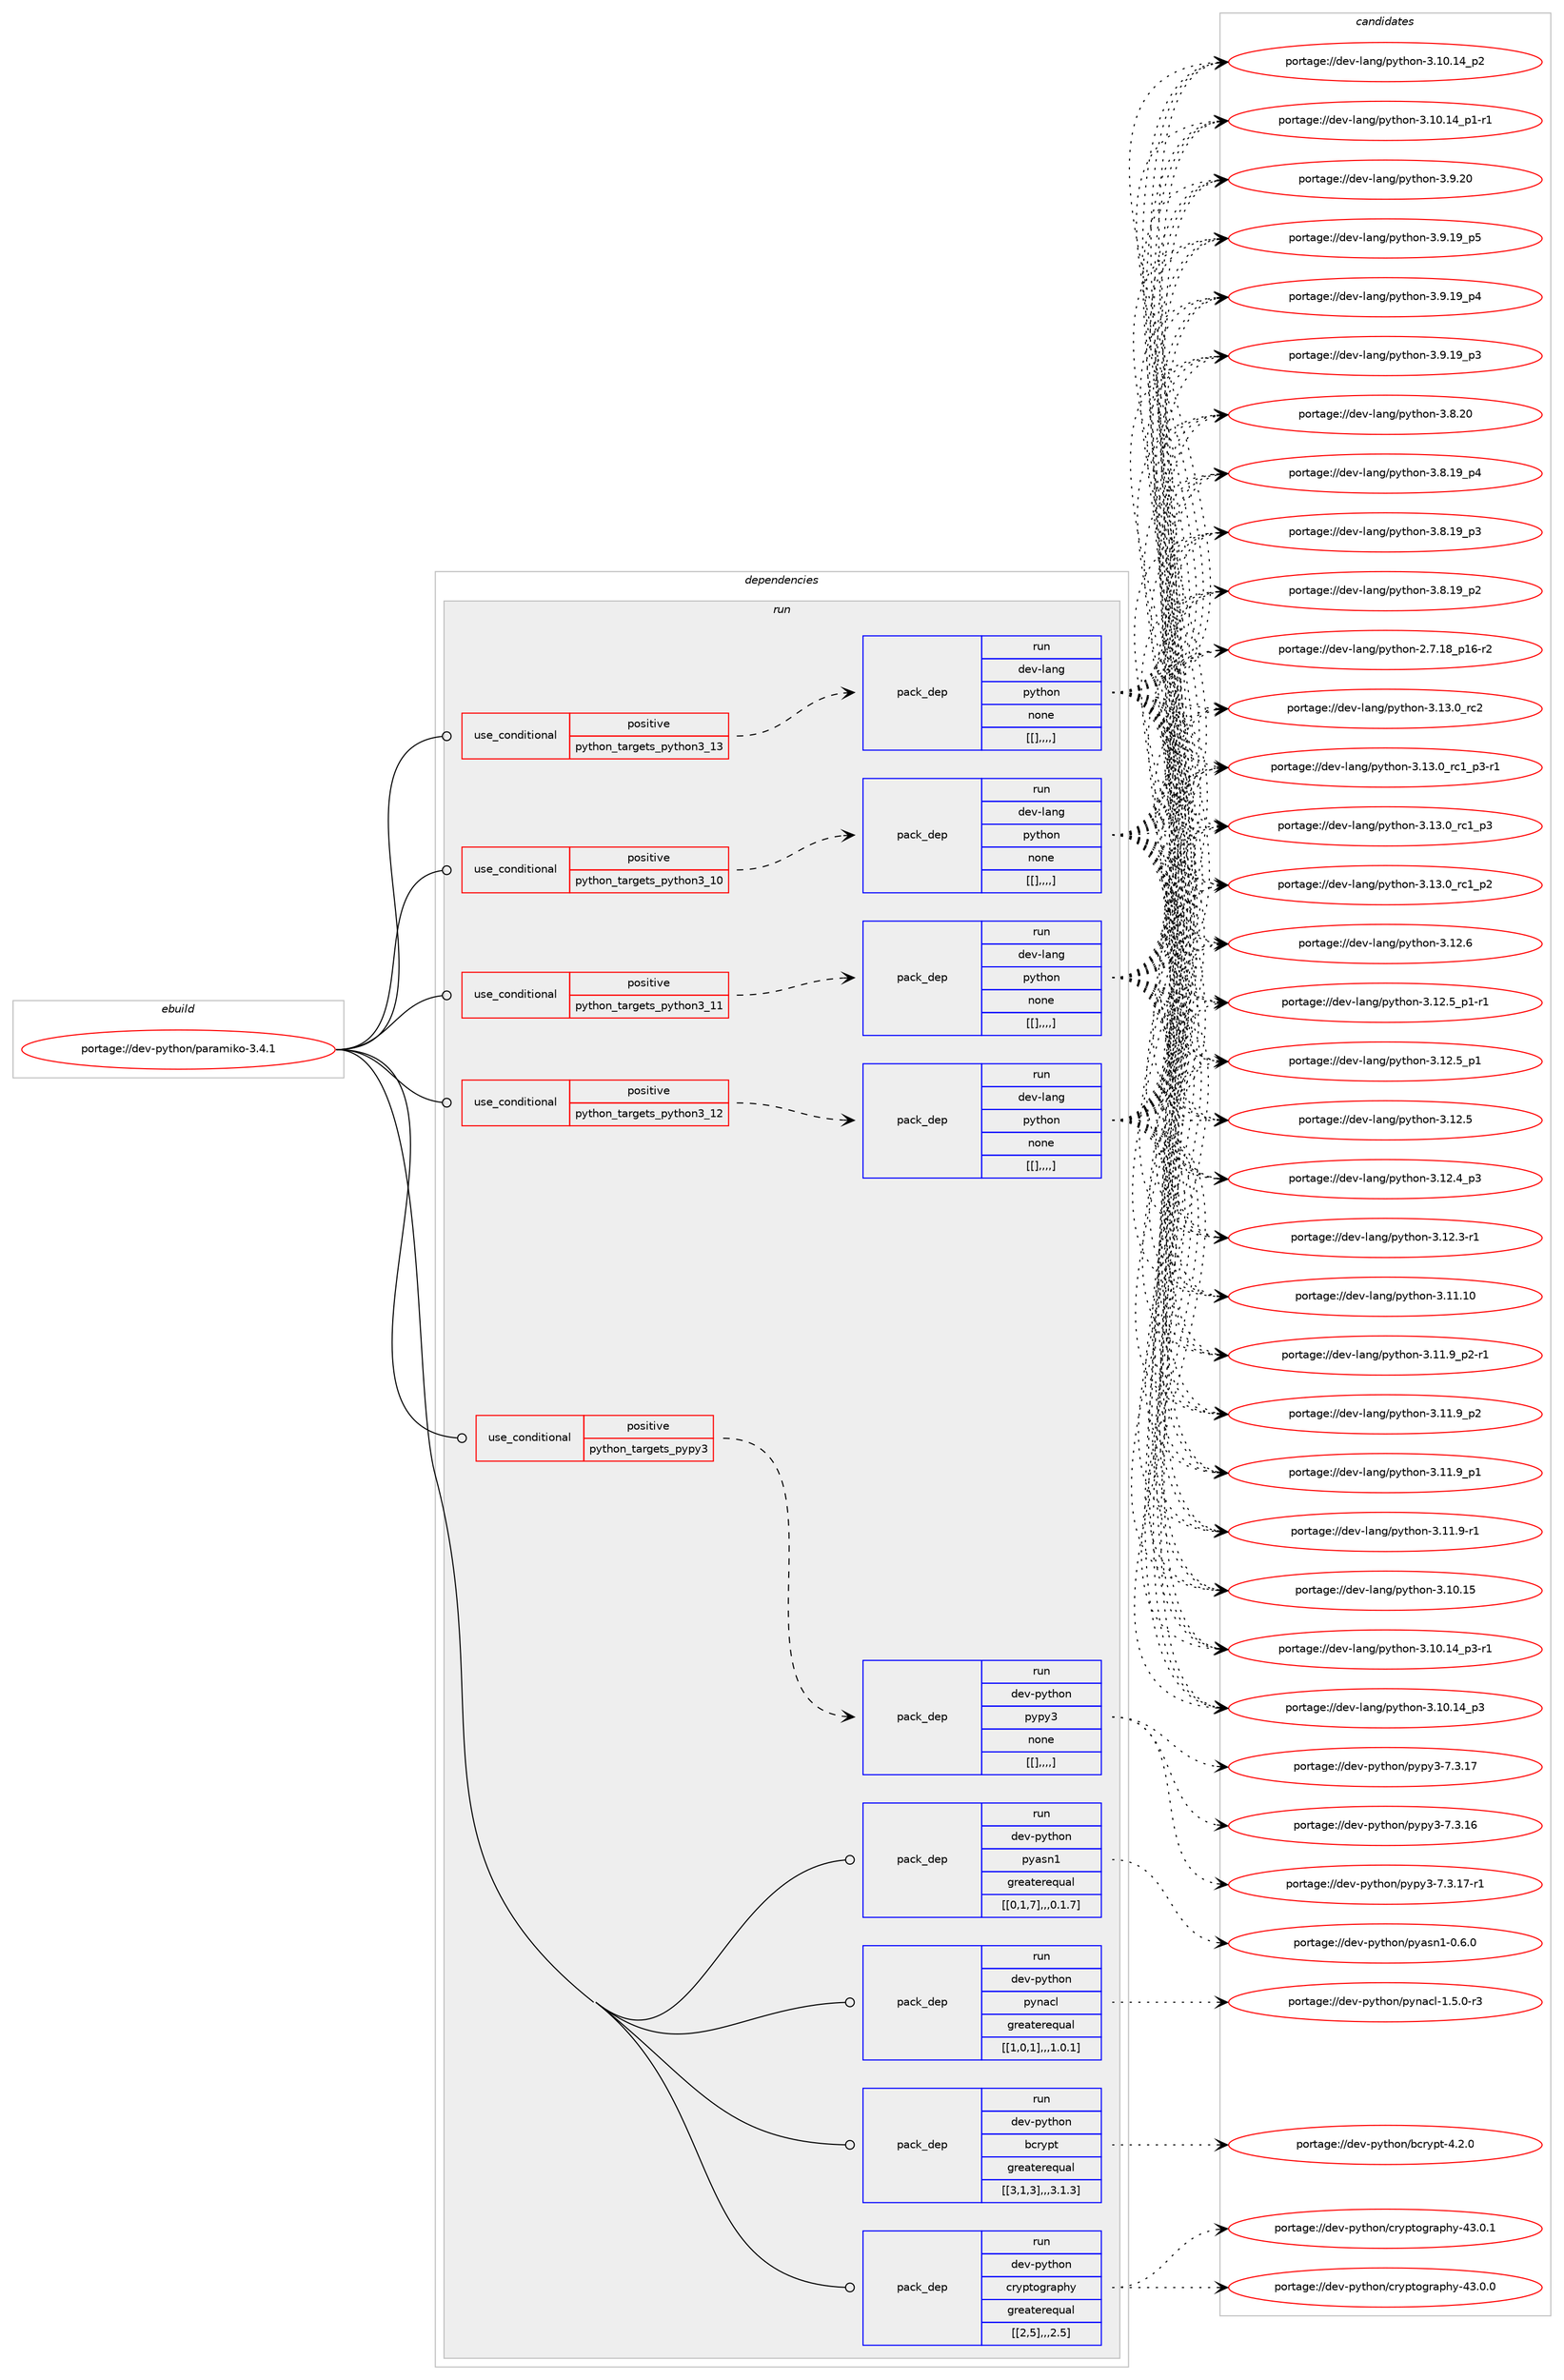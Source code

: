 digraph prolog {

# *************
# Graph options
# *************

newrank=true;
concentrate=true;
compound=true;
graph [rankdir=LR,fontname=Helvetica,fontsize=10,ranksep=1.5];#, ranksep=2.5, nodesep=0.2];
edge  [arrowhead=vee];
node  [fontname=Helvetica,fontsize=10];

# **********
# The ebuild
# **********

subgraph cluster_leftcol {
color=gray;
label=<<i>ebuild</i>>;
id [label="portage://dev-python/paramiko-3.4.1", color=red, width=4, href="../dev-python/paramiko-3.4.1.svg"];
}

# ****************
# The dependencies
# ****************

subgraph cluster_midcol {
color=gray;
label=<<i>dependencies</i>>;
subgraph cluster_compile {
fillcolor="#eeeeee";
style=filled;
label=<<i>compile</i>>;
}
subgraph cluster_compileandrun {
fillcolor="#eeeeee";
style=filled;
label=<<i>compile and run</i>>;
}
subgraph cluster_run {
fillcolor="#eeeeee";
style=filled;
label=<<i>run</i>>;
subgraph cond36353 {
dependency154744 [label=<<TABLE BORDER="0" CELLBORDER="1" CELLSPACING="0" CELLPADDING="4"><TR><TD ROWSPAN="3" CELLPADDING="10">use_conditional</TD></TR><TR><TD>positive</TD></TR><TR><TD>python_targets_pypy3</TD></TR></TABLE>>, shape=none, color=red];
subgraph pack117171 {
dependency154745 [label=<<TABLE BORDER="0" CELLBORDER="1" CELLSPACING="0" CELLPADDING="4" WIDTH="220"><TR><TD ROWSPAN="6" CELLPADDING="30">pack_dep</TD></TR><TR><TD WIDTH="110">run</TD></TR><TR><TD>dev-python</TD></TR><TR><TD>pypy3</TD></TR><TR><TD>none</TD></TR><TR><TD>[[],,,,]</TD></TR></TABLE>>, shape=none, color=blue];
}
dependency154744:e -> dependency154745:w [weight=20,style="dashed",arrowhead="vee"];
}
id:e -> dependency154744:w [weight=20,style="solid",arrowhead="odot"];
subgraph cond36354 {
dependency154746 [label=<<TABLE BORDER="0" CELLBORDER="1" CELLSPACING="0" CELLPADDING="4"><TR><TD ROWSPAN="3" CELLPADDING="10">use_conditional</TD></TR><TR><TD>positive</TD></TR><TR><TD>python_targets_python3_10</TD></TR></TABLE>>, shape=none, color=red];
subgraph pack117172 {
dependency154747 [label=<<TABLE BORDER="0" CELLBORDER="1" CELLSPACING="0" CELLPADDING="4" WIDTH="220"><TR><TD ROWSPAN="6" CELLPADDING="30">pack_dep</TD></TR><TR><TD WIDTH="110">run</TD></TR><TR><TD>dev-lang</TD></TR><TR><TD>python</TD></TR><TR><TD>none</TD></TR><TR><TD>[[],,,,]</TD></TR></TABLE>>, shape=none, color=blue];
}
dependency154746:e -> dependency154747:w [weight=20,style="dashed",arrowhead="vee"];
}
id:e -> dependency154746:w [weight=20,style="solid",arrowhead="odot"];
subgraph cond36355 {
dependency154748 [label=<<TABLE BORDER="0" CELLBORDER="1" CELLSPACING="0" CELLPADDING="4"><TR><TD ROWSPAN="3" CELLPADDING="10">use_conditional</TD></TR><TR><TD>positive</TD></TR><TR><TD>python_targets_python3_11</TD></TR></TABLE>>, shape=none, color=red];
subgraph pack117173 {
dependency154749 [label=<<TABLE BORDER="0" CELLBORDER="1" CELLSPACING="0" CELLPADDING="4" WIDTH="220"><TR><TD ROWSPAN="6" CELLPADDING="30">pack_dep</TD></TR><TR><TD WIDTH="110">run</TD></TR><TR><TD>dev-lang</TD></TR><TR><TD>python</TD></TR><TR><TD>none</TD></TR><TR><TD>[[],,,,]</TD></TR></TABLE>>, shape=none, color=blue];
}
dependency154748:e -> dependency154749:w [weight=20,style="dashed",arrowhead="vee"];
}
id:e -> dependency154748:w [weight=20,style="solid",arrowhead="odot"];
subgraph cond36356 {
dependency154750 [label=<<TABLE BORDER="0" CELLBORDER="1" CELLSPACING="0" CELLPADDING="4"><TR><TD ROWSPAN="3" CELLPADDING="10">use_conditional</TD></TR><TR><TD>positive</TD></TR><TR><TD>python_targets_python3_12</TD></TR></TABLE>>, shape=none, color=red];
subgraph pack117174 {
dependency154751 [label=<<TABLE BORDER="0" CELLBORDER="1" CELLSPACING="0" CELLPADDING="4" WIDTH="220"><TR><TD ROWSPAN="6" CELLPADDING="30">pack_dep</TD></TR><TR><TD WIDTH="110">run</TD></TR><TR><TD>dev-lang</TD></TR><TR><TD>python</TD></TR><TR><TD>none</TD></TR><TR><TD>[[],,,,]</TD></TR></TABLE>>, shape=none, color=blue];
}
dependency154750:e -> dependency154751:w [weight=20,style="dashed",arrowhead="vee"];
}
id:e -> dependency154750:w [weight=20,style="solid",arrowhead="odot"];
subgraph cond36357 {
dependency154752 [label=<<TABLE BORDER="0" CELLBORDER="1" CELLSPACING="0" CELLPADDING="4"><TR><TD ROWSPAN="3" CELLPADDING="10">use_conditional</TD></TR><TR><TD>positive</TD></TR><TR><TD>python_targets_python3_13</TD></TR></TABLE>>, shape=none, color=red];
subgraph pack117175 {
dependency154753 [label=<<TABLE BORDER="0" CELLBORDER="1" CELLSPACING="0" CELLPADDING="4" WIDTH="220"><TR><TD ROWSPAN="6" CELLPADDING="30">pack_dep</TD></TR><TR><TD WIDTH="110">run</TD></TR><TR><TD>dev-lang</TD></TR><TR><TD>python</TD></TR><TR><TD>none</TD></TR><TR><TD>[[],,,,]</TD></TR></TABLE>>, shape=none, color=blue];
}
dependency154752:e -> dependency154753:w [weight=20,style="dashed",arrowhead="vee"];
}
id:e -> dependency154752:w [weight=20,style="solid",arrowhead="odot"];
subgraph pack117176 {
dependency154754 [label=<<TABLE BORDER="0" CELLBORDER="1" CELLSPACING="0" CELLPADDING="4" WIDTH="220"><TR><TD ROWSPAN="6" CELLPADDING="30">pack_dep</TD></TR><TR><TD WIDTH="110">run</TD></TR><TR><TD>dev-python</TD></TR><TR><TD>bcrypt</TD></TR><TR><TD>greaterequal</TD></TR><TR><TD>[[3,1,3],,,3.1.3]</TD></TR></TABLE>>, shape=none, color=blue];
}
id:e -> dependency154754:w [weight=20,style="solid",arrowhead="odot"];
subgraph pack117177 {
dependency154755 [label=<<TABLE BORDER="0" CELLBORDER="1" CELLSPACING="0" CELLPADDING="4" WIDTH="220"><TR><TD ROWSPAN="6" CELLPADDING="30">pack_dep</TD></TR><TR><TD WIDTH="110">run</TD></TR><TR><TD>dev-python</TD></TR><TR><TD>cryptography</TD></TR><TR><TD>greaterequal</TD></TR><TR><TD>[[2,5],,,2.5]</TD></TR></TABLE>>, shape=none, color=blue];
}
id:e -> dependency154755:w [weight=20,style="solid",arrowhead="odot"];
subgraph pack117178 {
dependency154756 [label=<<TABLE BORDER="0" CELLBORDER="1" CELLSPACING="0" CELLPADDING="4" WIDTH="220"><TR><TD ROWSPAN="6" CELLPADDING="30">pack_dep</TD></TR><TR><TD WIDTH="110">run</TD></TR><TR><TD>dev-python</TD></TR><TR><TD>pyasn1</TD></TR><TR><TD>greaterequal</TD></TR><TR><TD>[[0,1,7],,,0.1.7]</TD></TR></TABLE>>, shape=none, color=blue];
}
id:e -> dependency154756:w [weight=20,style="solid",arrowhead="odot"];
subgraph pack117179 {
dependency154757 [label=<<TABLE BORDER="0" CELLBORDER="1" CELLSPACING="0" CELLPADDING="4" WIDTH="220"><TR><TD ROWSPAN="6" CELLPADDING="30">pack_dep</TD></TR><TR><TD WIDTH="110">run</TD></TR><TR><TD>dev-python</TD></TR><TR><TD>pynacl</TD></TR><TR><TD>greaterequal</TD></TR><TR><TD>[[1,0,1],,,1.0.1]</TD></TR></TABLE>>, shape=none, color=blue];
}
id:e -> dependency154757:w [weight=20,style="solid",arrowhead="odot"];
}
}

# **************
# The candidates
# **************

subgraph cluster_choices {
rank=same;
color=gray;
label=<<i>candidates</i>>;

subgraph choice117171 {
color=black;
nodesep=1;
choice100101118451121211161041111104711212111212151455546514649554511449 [label="portage://dev-python/pypy3-7.3.17-r1", color=red, width=4,href="../dev-python/pypy3-7.3.17-r1.svg"];
choice10010111845112121116104111110471121211121215145554651464955 [label="portage://dev-python/pypy3-7.3.17", color=red, width=4,href="../dev-python/pypy3-7.3.17.svg"];
choice10010111845112121116104111110471121211121215145554651464954 [label="portage://dev-python/pypy3-7.3.16", color=red, width=4,href="../dev-python/pypy3-7.3.16.svg"];
dependency154745:e -> choice100101118451121211161041111104711212111212151455546514649554511449:w [style=dotted,weight="100"];
dependency154745:e -> choice10010111845112121116104111110471121211121215145554651464955:w [style=dotted,weight="100"];
dependency154745:e -> choice10010111845112121116104111110471121211121215145554651464954:w [style=dotted,weight="100"];
}
subgraph choice117172 {
color=black;
nodesep=1;
choice10010111845108971101034711212111610411111045514649514648951149950 [label="portage://dev-lang/python-3.13.0_rc2", color=red, width=4,href="../dev-lang/python-3.13.0_rc2.svg"];
choice1001011184510897110103471121211161041111104551464951464895114994995112514511449 [label="portage://dev-lang/python-3.13.0_rc1_p3-r1", color=red, width=4,href="../dev-lang/python-3.13.0_rc1_p3-r1.svg"];
choice100101118451089711010347112121116104111110455146495146489511499499511251 [label="portage://dev-lang/python-3.13.0_rc1_p3", color=red, width=4,href="../dev-lang/python-3.13.0_rc1_p3.svg"];
choice100101118451089711010347112121116104111110455146495146489511499499511250 [label="portage://dev-lang/python-3.13.0_rc1_p2", color=red, width=4,href="../dev-lang/python-3.13.0_rc1_p2.svg"];
choice10010111845108971101034711212111610411111045514649504654 [label="portage://dev-lang/python-3.12.6", color=red, width=4,href="../dev-lang/python-3.12.6.svg"];
choice1001011184510897110103471121211161041111104551464950465395112494511449 [label="portage://dev-lang/python-3.12.5_p1-r1", color=red, width=4,href="../dev-lang/python-3.12.5_p1-r1.svg"];
choice100101118451089711010347112121116104111110455146495046539511249 [label="portage://dev-lang/python-3.12.5_p1", color=red, width=4,href="../dev-lang/python-3.12.5_p1.svg"];
choice10010111845108971101034711212111610411111045514649504653 [label="portage://dev-lang/python-3.12.5", color=red, width=4,href="../dev-lang/python-3.12.5.svg"];
choice100101118451089711010347112121116104111110455146495046529511251 [label="portage://dev-lang/python-3.12.4_p3", color=red, width=4,href="../dev-lang/python-3.12.4_p3.svg"];
choice100101118451089711010347112121116104111110455146495046514511449 [label="portage://dev-lang/python-3.12.3-r1", color=red, width=4,href="../dev-lang/python-3.12.3-r1.svg"];
choice1001011184510897110103471121211161041111104551464949464948 [label="portage://dev-lang/python-3.11.10", color=red, width=4,href="../dev-lang/python-3.11.10.svg"];
choice1001011184510897110103471121211161041111104551464949465795112504511449 [label="portage://dev-lang/python-3.11.9_p2-r1", color=red, width=4,href="../dev-lang/python-3.11.9_p2-r1.svg"];
choice100101118451089711010347112121116104111110455146494946579511250 [label="portage://dev-lang/python-3.11.9_p2", color=red, width=4,href="../dev-lang/python-3.11.9_p2.svg"];
choice100101118451089711010347112121116104111110455146494946579511249 [label="portage://dev-lang/python-3.11.9_p1", color=red, width=4,href="../dev-lang/python-3.11.9_p1.svg"];
choice100101118451089711010347112121116104111110455146494946574511449 [label="portage://dev-lang/python-3.11.9-r1", color=red, width=4,href="../dev-lang/python-3.11.9-r1.svg"];
choice1001011184510897110103471121211161041111104551464948464953 [label="portage://dev-lang/python-3.10.15", color=red, width=4,href="../dev-lang/python-3.10.15.svg"];
choice100101118451089711010347112121116104111110455146494846495295112514511449 [label="portage://dev-lang/python-3.10.14_p3-r1", color=red, width=4,href="../dev-lang/python-3.10.14_p3-r1.svg"];
choice10010111845108971101034711212111610411111045514649484649529511251 [label="portage://dev-lang/python-3.10.14_p3", color=red, width=4,href="../dev-lang/python-3.10.14_p3.svg"];
choice10010111845108971101034711212111610411111045514649484649529511250 [label="portage://dev-lang/python-3.10.14_p2", color=red, width=4,href="../dev-lang/python-3.10.14_p2.svg"];
choice100101118451089711010347112121116104111110455146494846495295112494511449 [label="portage://dev-lang/python-3.10.14_p1-r1", color=red, width=4,href="../dev-lang/python-3.10.14_p1-r1.svg"];
choice10010111845108971101034711212111610411111045514657465048 [label="portage://dev-lang/python-3.9.20", color=red, width=4,href="../dev-lang/python-3.9.20.svg"];
choice100101118451089711010347112121116104111110455146574649579511253 [label="portage://dev-lang/python-3.9.19_p5", color=red, width=4,href="../dev-lang/python-3.9.19_p5.svg"];
choice100101118451089711010347112121116104111110455146574649579511252 [label="portage://dev-lang/python-3.9.19_p4", color=red, width=4,href="../dev-lang/python-3.9.19_p4.svg"];
choice100101118451089711010347112121116104111110455146574649579511251 [label="portage://dev-lang/python-3.9.19_p3", color=red, width=4,href="../dev-lang/python-3.9.19_p3.svg"];
choice10010111845108971101034711212111610411111045514656465048 [label="portage://dev-lang/python-3.8.20", color=red, width=4,href="../dev-lang/python-3.8.20.svg"];
choice100101118451089711010347112121116104111110455146564649579511252 [label="portage://dev-lang/python-3.8.19_p4", color=red, width=4,href="../dev-lang/python-3.8.19_p4.svg"];
choice100101118451089711010347112121116104111110455146564649579511251 [label="portage://dev-lang/python-3.8.19_p3", color=red, width=4,href="../dev-lang/python-3.8.19_p3.svg"];
choice100101118451089711010347112121116104111110455146564649579511250 [label="portage://dev-lang/python-3.8.19_p2", color=red, width=4,href="../dev-lang/python-3.8.19_p2.svg"];
choice100101118451089711010347112121116104111110455046554649569511249544511450 [label="portage://dev-lang/python-2.7.18_p16-r2", color=red, width=4,href="../dev-lang/python-2.7.18_p16-r2.svg"];
dependency154747:e -> choice10010111845108971101034711212111610411111045514649514648951149950:w [style=dotted,weight="100"];
dependency154747:e -> choice1001011184510897110103471121211161041111104551464951464895114994995112514511449:w [style=dotted,weight="100"];
dependency154747:e -> choice100101118451089711010347112121116104111110455146495146489511499499511251:w [style=dotted,weight="100"];
dependency154747:e -> choice100101118451089711010347112121116104111110455146495146489511499499511250:w [style=dotted,weight="100"];
dependency154747:e -> choice10010111845108971101034711212111610411111045514649504654:w [style=dotted,weight="100"];
dependency154747:e -> choice1001011184510897110103471121211161041111104551464950465395112494511449:w [style=dotted,weight="100"];
dependency154747:e -> choice100101118451089711010347112121116104111110455146495046539511249:w [style=dotted,weight="100"];
dependency154747:e -> choice10010111845108971101034711212111610411111045514649504653:w [style=dotted,weight="100"];
dependency154747:e -> choice100101118451089711010347112121116104111110455146495046529511251:w [style=dotted,weight="100"];
dependency154747:e -> choice100101118451089711010347112121116104111110455146495046514511449:w [style=dotted,weight="100"];
dependency154747:e -> choice1001011184510897110103471121211161041111104551464949464948:w [style=dotted,weight="100"];
dependency154747:e -> choice1001011184510897110103471121211161041111104551464949465795112504511449:w [style=dotted,weight="100"];
dependency154747:e -> choice100101118451089711010347112121116104111110455146494946579511250:w [style=dotted,weight="100"];
dependency154747:e -> choice100101118451089711010347112121116104111110455146494946579511249:w [style=dotted,weight="100"];
dependency154747:e -> choice100101118451089711010347112121116104111110455146494946574511449:w [style=dotted,weight="100"];
dependency154747:e -> choice1001011184510897110103471121211161041111104551464948464953:w [style=dotted,weight="100"];
dependency154747:e -> choice100101118451089711010347112121116104111110455146494846495295112514511449:w [style=dotted,weight="100"];
dependency154747:e -> choice10010111845108971101034711212111610411111045514649484649529511251:w [style=dotted,weight="100"];
dependency154747:e -> choice10010111845108971101034711212111610411111045514649484649529511250:w [style=dotted,weight="100"];
dependency154747:e -> choice100101118451089711010347112121116104111110455146494846495295112494511449:w [style=dotted,weight="100"];
dependency154747:e -> choice10010111845108971101034711212111610411111045514657465048:w [style=dotted,weight="100"];
dependency154747:e -> choice100101118451089711010347112121116104111110455146574649579511253:w [style=dotted,weight="100"];
dependency154747:e -> choice100101118451089711010347112121116104111110455146574649579511252:w [style=dotted,weight="100"];
dependency154747:e -> choice100101118451089711010347112121116104111110455146574649579511251:w [style=dotted,weight="100"];
dependency154747:e -> choice10010111845108971101034711212111610411111045514656465048:w [style=dotted,weight="100"];
dependency154747:e -> choice100101118451089711010347112121116104111110455146564649579511252:w [style=dotted,weight="100"];
dependency154747:e -> choice100101118451089711010347112121116104111110455146564649579511251:w [style=dotted,weight="100"];
dependency154747:e -> choice100101118451089711010347112121116104111110455146564649579511250:w [style=dotted,weight="100"];
dependency154747:e -> choice100101118451089711010347112121116104111110455046554649569511249544511450:w [style=dotted,weight="100"];
}
subgraph choice117173 {
color=black;
nodesep=1;
choice10010111845108971101034711212111610411111045514649514648951149950 [label="portage://dev-lang/python-3.13.0_rc2", color=red, width=4,href="../dev-lang/python-3.13.0_rc2.svg"];
choice1001011184510897110103471121211161041111104551464951464895114994995112514511449 [label="portage://dev-lang/python-3.13.0_rc1_p3-r1", color=red, width=4,href="../dev-lang/python-3.13.0_rc1_p3-r1.svg"];
choice100101118451089711010347112121116104111110455146495146489511499499511251 [label="portage://dev-lang/python-3.13.0_rc1_p3", color=red, width=4,href="../dev-lang/python-3.13.0_rc1_p3.svg"];
choice100101118451089711010347112121116104111110455146495146489511499499511250 [label="portage://dev-lang/python-3.13.0_rc1_p2", color=red, width=4,href="../dev-lang/python-3.13.0_rc1_p2.svg"];
choice10010111845108971101034711212111610411111045514649504654 [label="portage://dev-lang/python-3.12.6", color=red, width=4,href="../dev-lang/python-3.12.6.svg"];
choice1001011184510897110103471121211161041111104551464950465395112494511449 [label="portage://dev-lang/python-3.12.5_p1-r1", color=red, width=4,href="../dev-lang/python-3.12.5_p1-r1.svg"];
choice100101118451089711010347112121116104111110455146495046539511249 [label="portage://dev-lang/python-3.12.5_p1", color=red, width=4,href="../dev-lang/python-3.12.5_p1.svg"];
choice10010111845108971101034711212111610411111045514649504653 [label="portage://dev-lang/python-3.12.5", color=red, width=4,href="../dev-lang/python-3.12.5.svg"];
choice100101118451089711010347112121116104111110455146495046529511251 [label="portage://dev-lang/python-3.12.4_p3", color=red, width=4,href="../dev-lang/python-3.12.4_p3.svg"];
choice100101118451089711010347112121116104111110455146495046514511449 [label="portage://dev-lang/python-3.12.3-r1", color=red, width=4,href="../dev-lang/python-3.12.3-r1.svg"];
choice1001011184510897110103471121211161041111104551464949464948 [label="portage://dev-lang/python-3.11.10", color=red, width=4,href="../dev-lang/python-3.11.10.svg"];
choice1001011184510897110103471121211161041111104551464949465795112504511449 [label="portage://dev-lang/python-3.11.9_p2-r1", color=red, width=4,href="../dev-lang/python-3.11.9_p2-r1.svg"];
choice100101118451089711010347112121116104111110455146494946579511250 [label="portage://dev-lang/python-3.11.9_p2", color=red, width=4,href="../dev-lang/python-3.11.9_p2.svg"];
choice100101118451089711010347112121116104111110455146494946579511249 [label="portage://dev-lang/python-3.11.9_p1", color=red, width=4,href="../dev-lang/python-3.11.9_p1.svg"];
choice100101118451089711010347112121116104111110455146494946574511449 [label="portage://dev-lang/python-3.11.9-r1", color=red, width=4,href="../dev-lang/python-3.11.9-r1.svg"];
choice1001011184510897110103471121211161041111104551464948464953 [label="portage://dev-lang/python-3.10.15", color=red, width=4,href="../dev-lang/python-3.10.15.svg"];
choice100101118451089711010347112121116104111110455146494846495295112514511449 [label="portage://dev-lang/python-3.10.14_p3-r1", color=red, width=4,href="../dev-lang/python-3.10.14_p3-r1.svg"];
choice10010111845108971101034711212111610411111045514649484649529511251 [label="portage://dev-lang/python-3.10.14_p3", color=red, width=4,href="../dev-lang/python-3.10.14_p3.svg"];
choice10010111845108971101034711212111610411111045514649484649529511250 [label="portage://dev-lang/python-3.10.14_p2", color=red, width=4,href="../dev-lang/python-3.10.14_p2.svg"];
choice100101118451089711010347112121116104111110455146494846495295112494511449 [label="portage://dev-lang/python-3.10.14_p1-r1", color=red, width=4,href="../dev-lang/python-3.10.14_p1-r1.svg"];
choice10010111845108971101034711212111610411111045514657465048 [label="portage://dev-lang/python-3.9.20", color=red, width=4,href="../dev-lang/python-3.9.20.svg"];
choice100101118451089711010347112121116104111110455146574649579511253 [label="portage://dev-lang/python-3.9.19_p5", color=red, width=4,href="../dev-lang/python-3.9.19_p5.svg"];
choice100101118451089711010347112121116104111110455146574649579511252 [label="portage://dev-lang/python-3.9.19_p4", color=red, width=4,href="../dev-lang/python-3.9.19_p4.svg"];
choice100101118451089711010347112121116104111110455146574649579511251 [label="portage://dev-lang/python-3.9.19_p3", color=red, width=4,href="../dev-lang/python-3.9.19_p3.svg"];
choice10010111845108971101034711212111610411111045514656465048 [label="portage://dev-lang/python-3.8.20", color=red, width=4,href="../dev-lang/python-3.8.20.svg"];
choice100101118451089711010347112121116104111110455146564649579511252 [label="portage://dev-lang/python-3.8.19_p4", color=red, width=4,href="../dev-lang/python-3.8.19_p4.svg"];
choice100101118451089711010347112121116104111110455146564649579511251 [label="portage://dev-lang/python-3.8.19_p3", color=red, width=4,href="../dev-lang/python-3.8.19_p3.svg"];
choice100101118451089711010347112121116104111110455146564649579511250 [label="portage://dev-lang/python-3.8.19_p2", color=red, width=4,href="../dev-lang/python-3.8.19_p2.svg"];
choice100101118451089711010347112121116104111110455046554649569511249544511450 [label="portage://dev-lang/python-2.7.18_p16-r2", color=red, width=4,href="../dev-lang/python-2.7.18_p16-r2.svg"];
dependency154749:e -> choice10010111845108971101034711212111610411111045514649514648951149950:w [style=dotted,weight="100"];
dependency154749:e -> choice1001011184510897110103471121211161041111104551464951464895114994995112514511449:w [style=dotted,weight="100"];
dependency154749:e -> choice100101118451089711010347112121116104111110455146495146489511499499511251:w [style=dotted,weight="100"];
dependency154749:e -> choice100101118451089711010347112121116104111110455146495146489511499499511250:w [style=dotted,weight="100"];
dependency154749:e -> choice10010111845108971101034711212111610411111045514649504654:w [style=dotted,weight="100"];
dependency154749:e -> choice1001011184510897110103471121211161041111104551464950465395112494511449:w [style=dotted,weight="100"];
dependency154749:e -> choice100101118451089711010347112121116104111110455146495046539511249:w [style=dotted,weight="100"];
dependency154749:e -> choice10010111845108971101034711212111610411111045514649504653:w [style=dotted,weight="100"];
dependency154749:e -> choice100101118451089711010347112121116104111110455146495046529511251:w [style=dotted,weight="100"];
dependency154749:e -> choice100101118451089711010347112121116104111110455146495046514511449:w [style=dotted,weight="100"];
dependency154749:e -> choice1001011184510897110103471121211161041111104551464949464948:w [style=dotted,weight="100"];
dependency154749:e -> choice1001011184510897110103471121211161041111104551464949465795112504511449:w [style=dotted,weight="100"];
dependency154749:e -> choice100101118451089711010347112121116104111110455146494946579511250:w [style=dotted,weight="100"];
dependency154749:e -> choice100101118451089711010347112121116104111110455146494946579511249:w [style=dotted,weight="100"];
dependency154749:e -> choice100101118451089711010347112121116104111110455146494946574511449:w [style=dotted,weight="100"];
dependency154749:e -> choice1001011184510897110103471121211161041111104551464948464953:w [style=dotted,weight="100"];
dependency154749:e -> choice100101118451089711010347112121116104111110455146494846495295112514511449:w [style=dotted,weight="100"];
dependency154749:e -> choice10010111845108971101034711212111610411111045514649484649529511251:w [style=dotted,weight="100"];
dependency154749:e -> choice10010111845108971101034711212111610411111045514649484649529511250:w [style=dotted,weight="100"];
dependency154749:e -> choice100101118451089711010347112121116104111110455146494846495295112494511449:w [style=dotted,weight="100"];
dependency154749:e -> choice10010111845108971101034711212111610411111045514657465048:w [style=dotted,weight="100"];
dependency154749:e -> choice100101118451089711010347112121116104111110455146574649579511253:w [style=dotted,weight="100"];
dependency154749:e -> choice100101118451089711010347112121116104111110455146574649579511252:w [style=dotted,weight="100"];
dependency154749:e -> choice100101118451089711010347112121116104111110455146574649579511251:w [style=dotted,weight="100"];
dependency154749:e -> choice10010111845108971101034711212111610411111045514656465048:w [style=dotted,weight="100"];
dependency154749:e -> choice100101118451089711010347112121116104111110455146564649579511252:w [style=dotted,weight="100"];
dependency154749:e -> choice100101118451089711010347112121116104111110455146564649579511251:w [style=dotted,weight="100"];
dependency154749:e -> choice100101118451089711010347112121116104111110455146564649579511250:w [style=dotted,weight="100"];
dependency154749:e -> choice100101118451089711010347112121116104111110455046554649569511249544511450:w [style=dotted,weight="100"];
}
subgraph choice117174 {
color=black;
nodesep=1;
choice10010111845108971101034711212111610411111045514649514648951149950 [label="portage://dev-lang/python-3.13.0_rc2", color=red, width=4,href="../dev-lang/python-3.13.0_rc2.svg"];
choice1001011184510897110103471121211161041111104551464951464895114994995112514511449 [label="portage://dev-lang/python-3.13.0_rc1_p3-r1", color=red, width=4,href="../dev-lang/python-3.13.0_rc1_p3-r1.svg"];
choice100101118451089711010347112121116104111110455146495146489511499499511251 [label="portage://dev-lang/python-3.13.0_rc1_p3", color=red, width=4,href="../dev-lang/python-3.13.0_rc1_p3.svg"];
choice100101118451089711010347112121116104111110455146495146489511499499511250 [label="portage://dev-lang/python-3.13.0_rc1_p2", color=red, width=4,href="../dev-lang/python-3.13.0_rc1_p2.svg"];
choice10010111845108971101034711212111610411111045514649504654 [label="portage://dev-lang/python-3.12.6", color=red, width=4,href="../dev-lang/python-3.12.6.svg"];
choice1001011184510897110103471121211161041111104551464950465395112494511449 [label="portage://dev-lang/python-3.12.5_p1-r1", color=red, width=4,href="../dev-lang/python-3.12.5_p1-r1.svg"];
choice100101118451089711010347112121116104111110455146495046539511249 [label="portage://dev-lang/python-3.12.5_p1", color=red, width=4,href="../dev-lang/python-3.12.5_p1.svg"];
choice10010111845108971101034711212111610411111045514649504653 [label="portage://dev-lang/python-3.12.5", color=red, width=4,href="../dev-lang/python-3.12.5.svg"];
choice100101118451089711010347112121116104111110455146495046529511251 [label="portage://dev-lang/python-3.12.4_p3", color=red, width=4,href="../dev-lang/python-3.12.4_p3.svg"];
choice100101118451089711010347112121116104111110455146495046514511449 [label="portage://dev-lang/python-3.12.3-r1", color=red, width=4,href="../dev-lang/python-3.12.3-r1.svg"];
choice1001011184510897110103471121211161041111104551464949464948 [label="portage://dev-lang/python-3.11.10", color=red, width=4,href="../dev-lang/python-3.11.10.svg"];
choice1001011184510897110103471121211161041111104551464949465795112504511449 [label="portage://dev-lang/python-3.11.9_p2-r1", color=red, width=4,href="../dev-lang/python-3.11.9_p2-r1.svg"];
choice100101118451089711010347112121116104111110455146494946579511250 [label="portage://dev-lang/python-3.11.9_p2", color=red, width=4,href="../dev-lang/python-3.11.9_p2.svg"];
choice100101118451089711010347112121116104111110455146494946579511249 [label="portage://dev-lang/python-3.11.9_p1", color=red, width=4,href="../dev-lang/python-3.11.9_p1.svg"];
choice100101118451089711010347112121116104111110455146494946574511449 [label="portage://dev-lang/python-3.11.9-r1", color=red, width=4,href="../dev-lang/python-3.11.9-r1.svg"];
choice1001011184510897110103471121211161041111104551464948464953 [label="portage://dev-lang/python-3.10.15", color=red, width=4,href="../dev-lang/python-3.10.15.svg"];
choice100101118451089711010347112121116104111110455146494846495295112514511449 [label="portage://dev-lang/python-3.10.14_p3-r1", color=red, width=4,href="../dev-lang/python-3.10.14_p3-r1.svg"];
choice10010111845108971101034711212111610411111045514649484649529511251 [label="portage://dev-lang/python-3.10.14_p3", color=red, width=4,href="../dev-lang/python-3.10.14_p3.svg"];
choice10010111845108971101034711212111610411111045514649484649529511250 [label="portage://dev-lang/python-3.10.14_p2", color=red, width=4,href="../dev-lang/python-3.10.14_p2.svg"];
choice100101118451089711010347112121116104111110455146494846495295112494511449 [label="portage://dev-lang/python-3.10.14_p1-r1", color=red, width=4,href="../dev-lang/python-3.10.14_p1-r1.svg"];
choice10010111845108971101034711212111610411111045514657465048 [label="portage://dev-lang/python-3.9.20", color=red, width=4,href="../dev-lang/python-3.9.20.svg"];
choice100101118451089711010347112121116104111110455146574649579511253 [label="portage://dev-lang/python-3.9.19_p5", color=red, width=4,href="../dev-lang/python-3.9.19_p5.svg"];
choice100101118451089711010347112121116104111110455146574649579511252 [label="portage://dev-lang/python-3.9.19_p4", color=red, width=4,href="../dev-lang/python-3.9.19_p4.svg"];
choice100101118451089711010347112121116104111110455146574649579511251 [label="portage://dev-lang/python-3.9.19_p3", color=red, width=4,href="../dev-lang/python-3.9.19_p3.svg"];
choice10010111845108971101034711212111610411111045514656465048 [label="portage://dev-lang/python-3.8.20", color=red, width=4,href="../dev-lang/python-3.8.20.svg"];
choice100101118451089711010347112121116104111110455146564649579511252 [label="portage://dev-lang/python-3.8.19_p4", color=red, width=4,href="../dev-lang/python-3.8.19_p4.svg"];
choice100101118451089711010347112121116104111110455146564649579511251 [label="portage://dev-lang/python-3.8.19_p3", color=red, width=4,href="../dev-lang/python-3.8.19_p3.svg"];
choice100101118451089711010347112121116104111110455146564649579511250 [label="portage://dev-lang/python-3.8.19_p2", color=red, width=4,href="../dev-lang/python-3.8.19_p2.svg"];
choice100101118451089711010347112121116104111110455046554649569511249544511450 [label="portage://dev-lang/python-2.7.18_p16-r2", color=red, width=4,href="../dev-lang/python-2.7.18_p16-r2.svg"];
dependency154751:e -> choice10010111845108971101034711212111610411111045514649514648951149950:w [style=dotted,weight="100"];
dependency154751:e -> choice1001011184510897110103471121211161041111104551464951464895114994995112514511449:w [style=dotted,weight="100"];
dependency154751:e -> choice100101118451089711010347112121116104111110455146495146489511499499511251:w [style=dotted,weight="100"];
dependency154751:e -> choice100101118451089711010347112121116104111110455146495146489511499499511250:w [style=dotted,weight="100"];
dependency154751:e -> choice10010111845108971101034711212111610411111045514649504654:w [style=dotted,weight="100"];
dependency154751:e -> choice1001011184510897110103471121211161041111104551464950465395112494511449:w [style=dotted,weight="100"];
dependency154751:e -> choice100101118451089711010347112121116104111110455146495046539511249:w [style=dotted,weight="100"];
dependency154751:e -> choice10010111845108971101034711212111610411111045514649504653:w [style=dotted,weight="100"];
dependency154751:e -> choice100101118451089711010347112121116104111110455146495046529511251:w [style=dotted,weight="100"];
dependency154751:e -> choice100101118451089711010347112121116104111110455146495046514511449:w [style=dotted,weight="100"];
dependency154751:e -> choice1001011184510897110103471121211161041111104551464949464948:w [style=dotted,weight="100"];
dependency154751:e -> choice1001011184510897110103471121211161041111104551464949465795112504511449:w [style=dotted,weight="100"];
dependency154751:e -> choice100101118451089711010347112121116104111110455146494946579511250:w [style=dotted,weight="100"];
dependency154751:e -> choice100101118451089711010347112121116104111110455146494946579511249:w [style=dotted,weight="100"];
dependency154751:e -> choice100101118451089711010347112121116104111110455146494946574511449:w [style=dotted,weight="100"];
dependency154751:e -> choice1001011184510897110103471121211161041111104551464948464953:w [style=dotted,weight="100"];
dependency154751:e -> choice100101118451089711010347112121116104111110455146494846495295112514511449:w [style=dotted,weight="100"];
dependency154751:e -> choice10010111845108971101034711212111610411111045514649484649529511251:w [style=dotted,weight="100"];
dependency154751:e -> choice10010111845108971101034711212111610411111045514649484649529511250:w [style=dotted,weight="100"];
dependency154751:e -> choice100101118451089711010347112121116104111110455146494846495295112494511449:w [style=dotted,weight="100"];
dependency154751:e -> choice10010111845108971101034711212111610411111045514657465048:w [style=dotted,weight="100"];
dependency154751:e -> choice100101118451089711010347112121116104111110455146574649579511253:w [style=dotted,weight="100"];
dependency154751:e -> choice100101118451089711010347112121116104111110455146574649579511252:w [style=dotted,weight="100"];
dependency154751:e -> choice100101118451089711010347112121116104111110455146574649579511251:w [style=dotted,weight="100"];
dependency154751:e -> choice10010111845108971101034711212111610411111045514656465048:w [style=dotted,weight="100"];
dependency154751:e -> choice100101118451089711010347112121116104111110455146564649579511252:w [style=dotted,weight="100"];
dependency154751:e -> choice100101118451089711010347112121116104111110455146564649579511251:w [style=dotted,weight="100"];
dependency154751:e -> choice100101118451089711010347112121116104111110455146564649579511250:w [style=dotted,weight="100"];
dependency154751:e -> choice100101118451089711010347112121116104111110455046554649569511249544511450:w [style=dotted,weight="100"];
}
subgraph choice117175 {
color=black;
nodesep=1;
choice10010111845108971101034711212111610411111045514649514648951149950 [label="portage://dev-lang/python-3.13.0_rc2", color=red, width=4,href="../dev-lang/python-3.13.0_rc2.svg"];
choice1001011184510897110103471121211161041111104551464951464895114994995112514511449 [label="portage://dev-lang/python-3.13.0_rc1_p3-r1", color=red, width=4,href="../dev-lang/python-3.13.0_rc1_p3-r1.svg"];
choice100101118451089711010347112121116104111110455146495146489511499499511251 [label="portage://dev-lang/python-3.13.0_rc1_p3", color=red, width=4,href="../dev-lang/python-3.13.0_rc1_p3.svg"];
choice100101118451089711010347112121116104111110455146495146489511499499511250 [label="portage://dev-lang/python-3.13.0_rc1_p2", color=red, width=4,href="../dev-lang/python-3.13.0_rc1_p2.svg"];
choice10010111845108971101034711212111610411111045514649504654 [label="portage://dev-lang/python-3.12.6", color=red, width=4,href="../dev-lang/python-3.12.6.svg"];
choice1001011184510897110103471121211161041111104551464950465395112494511449 [label="portage://dev-lang/python-3.12.5_p1-r1", color=red, width=4,href="../dev-lang/python-3.12.5_p1-r1.svg"];
choice100101118451089711010347112121116104111110455146495046539511249 [label="portage://dev-lang/python-3.12.5_p1", color=red, width=4,href="../dev-lang/python-3.12.5_p1.svg"];
choice10010111845108971101034711212111610411111045514649504653 [label="portage://dev-lang/python-3.12.5", color=red, width=4,href="../dev-lang/python-3.12.5.svg"];
choice100101118451089711010347112121116104111110455146495046529511251 [label="portage://dev-lang/python-3.12.4_p3", color=red, width=4,href="../dev-lang/python-3.12.4_p3.svg"];
choice100101118451089711010347112121116104111110455146495046514511449 [label="portage://dev-lang/python-3.12.3-r1", color=red, width=4,href="../dev-lang/python-3.12.3-r1.svg"];
choice1001011184510897110103471121211161041111104551464949464948 [label="portage://dev-lang/python-3.11.10", color=red, width=4,href="../dev-lang/python-3.11.10.svg"];
choice1001011184510897110103471121211161041111104551464949465795112504511449 [label="portage://dev-lang/python-3.11.9_p2-r1", color=red, width=4,href="../dev-lang/python-3.11.9_p2-r1.svg"];
choice100101118451089711010347112121116104111110455146494946579511250 [label="portage://dev-lang/python-3.11.9_p2", color=red, width=4,href="../dev-lang/python-3.11.9_p2.svg"];
choice100101118451089711010347112121116104111110455146494946579511249 [label="portage://dev-lang/python-3.11.9_p1", color=red, width=4,href="../dev-lang/python-3.11.9_p1.svg"];
choice100101118451089711010347112121116104111110455146494946574511449 [label="portage://dev-lang/python-3.11.9-r1", color=red, width=4,href="../dev-lang/python-3.11.9-r1.svg"];
choice1001011184510897110103471121211161041111104551464948464953 [label="portage://dev-lang/python-3.10.15", color=red, width=4,href="../dev-lang/python-3.10.15.svg"];
choice100101118451089711010347112121116104111110455146494846495295112514511449 [label="portage://dev-lang/python-3.10.14_p3-r1", color=red, width=4,href="../dev-lang/python-3.10.14_p3-r1.svg"];
choice10010111845108971101034711212111610411111045514649484649529511251 [label="portage://dev-lang/python-3.10.14_p3", color=red, width=4,href="../dev-lang/python-3.10.14_p3.svg"];
choice10010111845108971101034711212111610411111045514649484649529511250 [label="portage://dev-lang/python-3.10.14_p2", color=red, width=4,href="../dev-lang/python-3.10.14_p2.svg"];
choice100101118451089711010347112121116104111110455146494846495295112494511449 [label="portage://dev-lang/python-3.10.14_p1-r1", color=red, width=4,href="../dev-lang/python-3.10.14_p1-r1.svg"];
choice10010111845108971101034711212111610411111045514657465048 [label="portage://dev-lang/python-3.9.20", color=red, width=4,href="../dev-lang/python-3.9.20.svg"];
choice100101118451089711010347112121116104111110455146574649579511253 [label="portage://dev-lang/python-3.9.19_p5", color=red, width=4,href="../dev-lang/python-3.9.19_p5.svg"];
choice100101118451089711010347112121116104111110455146574649579511252 [label="portage://dev-lang/python-3.9.19_p4", color=red, width=4,href="../dev-lang/python-3.9.19_p4.svg"];
choice100101118451089711010347112121116104111110455146574649579511251 [label="portage://dev-lang/python-3.9.19_p3", color=red, width=4,href="../dev-lang/python-3.9.19_p3.svg"];
choice10010111845108971101034711212111610411111045514656465048 [label="portage://dev-lang/python-3.8.20", color=red, width=4,href="../dev-lang/python-3.8.20.svg"];
choice100101118451089711010347112121116104111110455146564649579511252 [label="portage://dev-lang/python-3.8.19_p4", color=red, width=4,href="../dev-lang/python-3.8.19_p4.svg"];
choice100101118451089711010347112121116104111110455146564649579511251 [label="portage://dev-lang/python-3.8.19_p3", color=red, width=4,href="../dev-lang/python-3.8.19_p3.svg"];
choice100101118451089711010347112121116104111110455146564649579511250 [label="portage://dev-lang/python-3.8.19_p2", color=red, width=4,href="../dev-lang/python-3.8.19_p2.svg"];
choice100101118451089711010347112121116104111110455046554649569511249544511450 [label="portage://dev-lang/python-2.7.18_p16-r2", color=red, width=4,href="../dev-lang/python-2.7.18_p16-r2.svg"];
dependency154753:e -> choice10010111845108971101034711212111610411111045514649514648951149950:w [style=dotted,weight="100"];
dependency154753:e -> choice1001011184510897110103471121211161041111104551464951464895114994995112514511449:w [style=dotted,weight="100"];
dependency154753:e -> choice100101118451089711010347112121116104111110455146495146489511499499511251:w [style=dotted,weight="100"];
dependency154753:e -> choice100101118451089711010347112121116104111110455146495146489511499499511250:w [style=dotted,weight="100"];
dependency154753:e -> choice10010111845108971101034711212111610411111045514649504654:w [style=dotted,weight="100"];
dependency154753:e -> choice1001011184510897110103471121211161041111104551464950465395112494511449:w [style=dotted,weight="100"];
dependency154753:e -> choice100101118451089711010347112121116104111110455146495046539511249:w [style=dotted,weight="100"];
dependency154753:e -> choice10010111845108971101034711212111610411111045514649504653:w [style=dotted,weight="100"];
dependency154753:e -> choice100101118451089711010347112121116104111110455146495046529511251:w [style=dotted,weight="100"];
dependency154753:e -> choice100101118451089711010347112121116104111110455146495046514511449:w [style=dotted,weight="100"];
dependency154753:e -> choice1001011184510897110103471121211161041111104551464949464948:w [style=dotted,weight="100"];
dependency154753:e -> choice1001011184510897110103471121211161041111104551464949465795112504511449:w [style=dotted,weight="100"];
dependency154753:e -> choice100101118451089711010347112121116104111110455146494946579511250:w [style=dotted,weight="100"];
dependency154753:e -> choice100101118451089711010347112121116104111110455146494946579511249:w [style=dotted,weight="100"];
dependency154753:e -> choice100101118451089711010347112121116104111110455146494946574511449:w [style=dotted,weight="100"];
dependency154753:e -> choice1001011184510897110103471121211161041111104551464948464953:w [style=dotted,weight="100"];
dependency154753:e -> choice100101118451089711010347112121116104111110455146494846495295112514511449:w [style=dotted,weight="100"];
dependency154753:e -> choice10010111845108971101034711212111610411111045514649484649529511251:w [style=dotted,weight="100"];
dependency154753:e -> choice10010111845108971101034711212111610411111045514649484649529511250:w [style=dotted,weight="100"];
dependency154753:e -> choice100101118451089711010347112121116104111110455146494846495295112494511449:w [style=dotted,weight="100"];
dependency154753:e -> choice10010111845108971101034711212111610411111045514657465048:w [style=dotted,weight="100"];
dependency154753:e -> choice100101118451089711010347112121116104111110455146574649579511253:w [style=dotted,weight="100"];
dependency154753:e -> choice100101118451089711010347112121116104111110455146574649579511252:w [style=dotted,weight="100"];
dependency154753:e -> choice100101118451089711010347112121116104111110455146574649579511251:w [style=dotted,weight="100"];
dependency154753:e -> choice10010111845108971101034711212111610411111045514656465048:w [style=dotted,weight="100"];
dependency154753:e -> choice100101118451089711010347112121116104111110455146564649579511252:w [style=dotted,weight="100"];
dependency154753:e -> choice100101118451089711010347112121116104111110455146564649579511251:w [style=dotted,weight="100"];
dependency154753:e -> choice100101118451089711010347112121116104111110455146564649579511250:w [style=dotted,weight="100"];
dependency154753:e -> choice100101118451089711010347112121116104111110455046554649569511249544511450:w [style=dotted,weight="100"];
}
subgraph choice117176 {
color=black;
nodesep=1;
choice10010111845112121116104111110479899114121112116455246504648 [label="portage://dev-python/bcrypt-4.2.0", color=red, width=4,href="../dev-python/bcrypt-4.2.0.svg"];
dependency154754:e -> choice10010111845112121116104111110479899114121112116455246504648:w [style=dotted,weight="100"];
}
subgraph choice117177 {
color=black;
nodesep=1;
choice1001011184511212111610411111047991141211121161111031149711210412145525146484649 [label="portage://dev-python/cryptography-43.0.1", color=red, width=4,href="../dev-python/cryptography-43.0.1.svg"];
choice1001011184511212111610411111047991141211121161111031149711210412145525146484648 [label="portage://dev-python/cryptography-43.0.0", color=red, width=4,href="../dev-python/cryptography-43.0.0.svg"];
dependency154755:e -> choice1001011184511212111610411111047991141211121161111031149711210412145525146484649:w [style=dotted,weight="100"];
dependency154755:e -> choice1001011184511212111610411111047991141211121161111031149711210412145525146484648:w [style=dotted,weight="100"];
}
subgraph choice117178 {
color=black;
nodesep=1;
choice10010111845112121116104111110471121219711511049454846544648 [label="portage://dev-python/pyasn1-0.6.0", color=red, width=4,href="../dev-python/pyasn1-0.6.0.svg"];
dependency154756:e -> choice10010111845112121116104111110471121219711511049454846544648:w [style=dotted,weight="100"];
}
subgraph choice117179 {
color=black;
nodesep=1;
choice100101118451121211161041111104711212111097991084549465346484511451 [label="portage://dev-python/pynacl-1.5.0-r3", color=red, width=4,href="../dev-python/pynacl-1.5.0-r3.svg"];
dependency154757:e -> choice100101118451121211161041111104711212111097991084549465346484511451:w [style=dotted,weight="100"];
}
}

}
